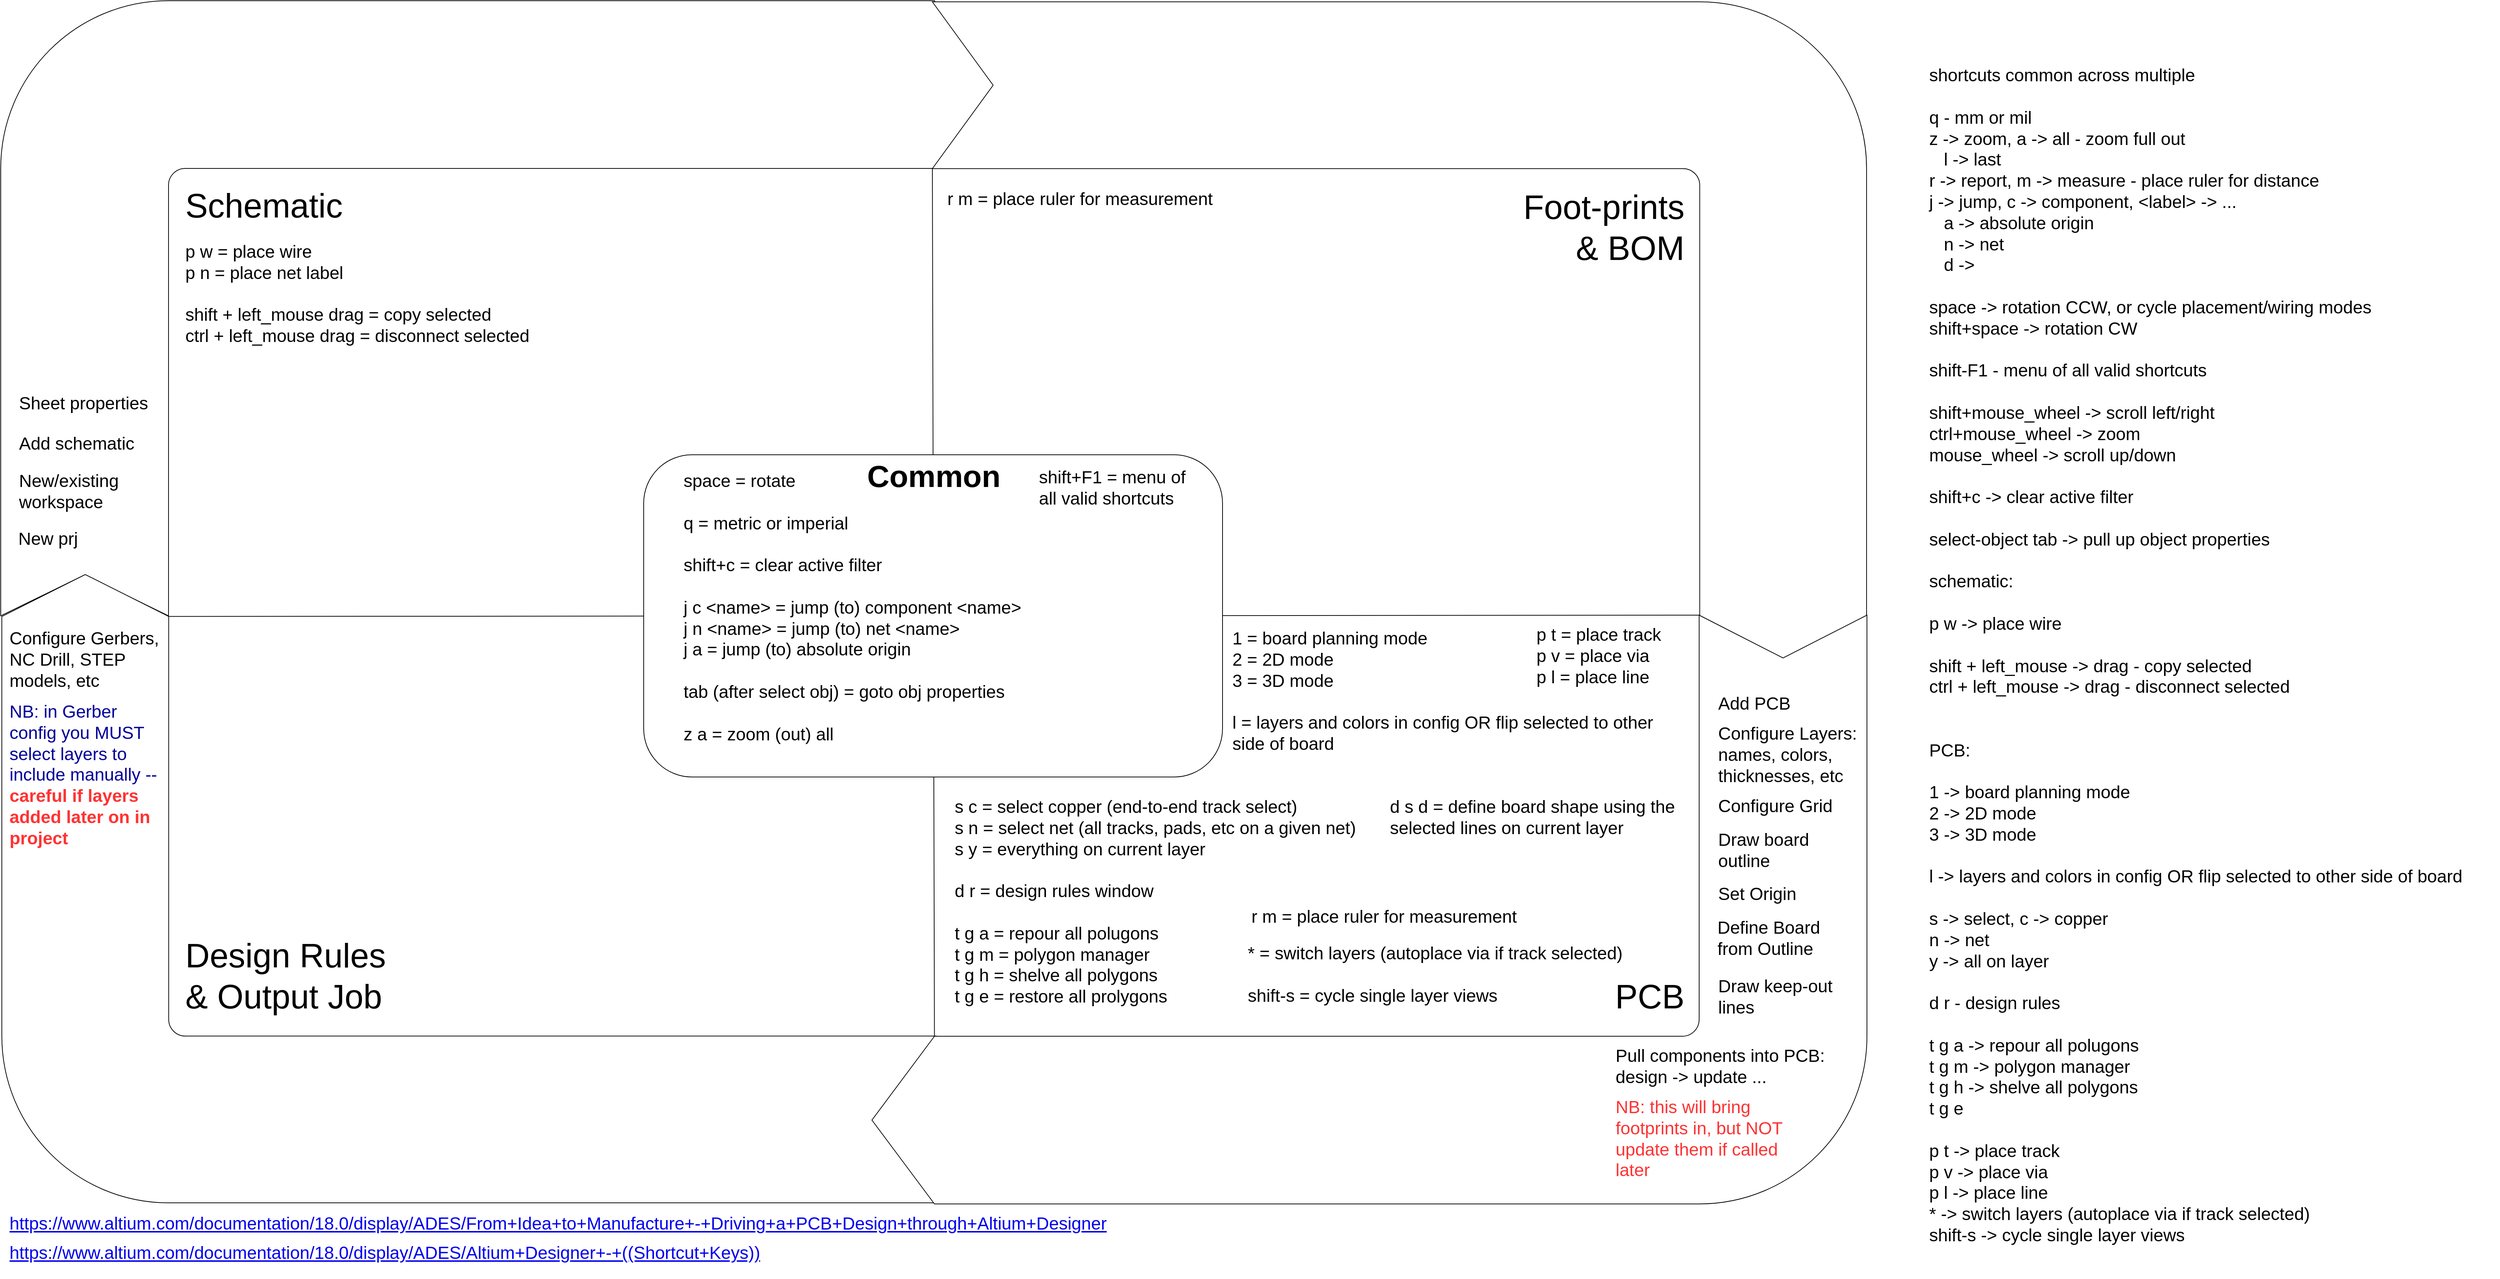 <mxfile version="10.8.0" type="device"><diagram id="IbFvNTrBq-3r_VjKv2cP" name="Page-1"><mxGraphModel dx="3297" dy="2209" grid="1" gridSize="10" guides="1" tooltips="1" connect="1" arrows="1" fold="1" page="1" pageScale="1" pageWidth="850" pageHeight="1100" math="0" shadow="0"><root><mxCell id="0"/><mxCell id="1" parent="0"/><mxCell id="rxN-TocZlWZ5GWgm4hxN-3" value="" style="html=1;shadow=0;dashed=0;align=center;verticalAlign=middle;shape=mxgraph.arrows2.bendArrow;dy=114.5;dx=85.57;notch=56;arrowHead=229;rounded=1;" parent="1" vertex="1"><mxGeometry width="1360" height="840" as="geometry"/></mxCell><mxCell id="rxN-TocZlWZ5GWgm4hxN-5" value="" style="html=1;shadow=0;dashed=0;align=center;verticalAlign=middle;shape=mxgraph.arrows2.bendArrow;dy=113.86;dx=57.29;notch=58;arrowHead=227.71;rounded=1;rotation=-90;" parent="1" vertex="1"><mxGeometry x="210" y="575" width="858" height="1275" as="geometry"/></mxCell><mxCell id="rxN-TocZlWZ5GWgm4hxN-9" value="" style="html=1;shadow=0;dashed=0;align=center;verticalAlign=middle;shape=mxgraph.arrows2.bendArrow;dy=113.86;dx=56.64;notch=82.93;arrowHead=227.71;rounded=1;rotation=90;" parent="1" vertex="1"><mxGeometry x="1459" y="-186" width="900" height="1275" as="geometry"/></mxCell><mxCell id="rxN-TocZlWZ5GWgm4hxN-10" value="" style="html=1;shadow=0;dashed=0;align=center;verticalAlign=middle;shape=mxgraph.arrows2.bendArrow;dy=114.5;dx=85.33;notch=58.48;arrowHead=229;rounded=1;rotation=180;" parent="1" vertex="1"><mxGeometry x="1189" y="839" width="1358" height="804" as="geometry"/></mxCell><mxCell id="rxN-TocZlWZ5GWgm4hxN-11" value="" style="endArrow=none;html=1;exitX=0;exitY=0;exitDx=800.71;exitDy=227.71;exitPerimeter=0;entryX=0;entryY=0;entryDx=229;entryDy=804;entryPerimeter=0;" parent="1" source="rxN-TocZlWZ5GWgm4hxN-5" target="rxN-TocZlWZ5GWgm4hxN-10" edge="1"><mxGeometry width="50" height="50" relative="1" as="geometry"><mxPoint x="230" y="838.5" as="sourcePoint"/><mxPoint x="2320" y="839" as="targetPoint"/></mxGeometry></mxCell><mxCell id="rxN-TocZlWZ5GWgm4hxN-12" value="" style="endArrow=none;html=1;exitX=0;exitY=0;exitDx=227.72;exitDy=1275;exitPerimeter=0;entryX=0;entryY=0;entryDx=1272.67;entryDy=229;entryPerimeter=0;" parent="1" source="rxN-TocZlWZ5GWgm4hxN-9" target="rxN-TocZlWZ5GWgm4hxN-10" edge="1"><mxGeometry width="50" height="50" relative="1" as="geometry"><mxPoint x="-80.0" y="1130" as="sourcePoint"/><mxPoint x="2010" y="1130.5" as="targetPoint"/></mxGeometry></mxCell><mxCell id="rxN-TocZlWZ5GWgm4hxN-13" value="Schematic" style="text;html=1;strokeColor=none;fillColor=none;align=left;verticalAlign=middle;whiteSpace=wrap;rounded=0;fontSize=46;" parent="1" vertex="1"><mxGeometry x="250" y="250" width="250" height="60" as="geometry"/></mxCell><mxCell id="rxN-TocZlWZ5GWgm4hxN-14" value="Foot-prints&lt;br&gt;&amp;amp; BOM&lt;br&gt;" style="text;html=1;strokeColor=none;fillColor=none;align=right;verticalAlign=middle;whiteSpace=wrap;rounded=0;fontSize=46;" parent="1" vertex="1"><mxGeometry x="2050" y="250" width="250" height="120" as="geometry"/></mxCell><mxCell id="rxN-TocZlWZ5GWgm4hxN-15" value="&lt;div style=&quot;text-align: right&quot;&gt;&lt;span&gt;PCB&lt;/span&gt;&lt;/div&gt;" style="text;html=1;strokeColor=none;fillColor=none;align=right;verticalAlign=middle;whiteSpace=wrap;rounded=0;fontSize=46;" parent="1" vertex="1"><mxGeometry x="2171" y="1330" width="129" height="60" as="geometry"/></mxCell><mxCell id="rxN-TocZlWZ5GWgm4hxN-16" value="Design Rules&lt;br&gt;&amp;amp; Output Job&lt;br&gt;" style="text;html=1;strokeColor=none;fillColor=none;align=left;verticalAlign=middle;whiteSpace=wrap;rounded=0;fontSize=46;" parent="1" vertex="1"><mxGeometry x="250" y="1273" width="285" height="117" as="geometry"/></mxCell><mxCell id="rxN-TocZlWZ5GWgm4hxN-17" value="" style="rounded=1;whiteSpace=wrap;html=1;fontSize=46;align=right;" parent="1" vertex="1"><mxGeometry x="877.5" y="620" width="790" height="440" as="geometry"/></mxCell><mxCell id="rxN-TocZlWZ5GWgm4hxN-18" value="Common" style="text;strokeColor=none;fillColor=none;html=1;fontSize=42;fontStyle=1;verticalAlign=middle;align=center;" parent="1" vertex="1"><mxGeometry x="1157.5" y="620" width="230" height="60" as="geometry"/></mxCell><mxCell id="UtBsxA2nhXVSwsuyXzyz-1" value="New prj" style="text;html=1;strokeColor=none;fillColor=none;align=left;verticalAlign=middle;whiteSpace=wrap;rounded=0;fontSize=24;" parent="1" vertex="1"><mxGeometry x="22" y="710" width="160" height="50" as="geometry"/></mxCell><mxCell id="UtBsxA2nhXVSwsuyXzyz-2" value="New/existing workspace" style="text;html=1;strokeColor=none;fillColor=none;align=left;verticalAlign=middle;whiteSpace=wrap;rounded=0;fontSize=24;" parent="1" vertex="1"><mxGeometry x="23" y="630" width="157" height="80" as="geometry"/></mxCell><mxCell id="UtBsxA2nhXVSwsuyXzyz-3" value="Add schematic" style="text;html=1;strokeColor=none;fillColor=none;align=left;verticalAlign=middle;whiteSpace=wrap;rounded=0;fontSize=24;" parent="1" vertex="1"><mxGeometry x="23" y="575" width="167" height="60" as="geometry"/></mxCell><mxCell id="UtBsxA2nhXVSwsuyXzyz-4" value="Sheet properties" style="text;html=1;strokeColor=none;fillColor=none;align=left;verticalAlign=middle;whiteSpace=wrap;rounded=0;fontSize=24;" parent="1" vertex="1"><mxGeometry x="23" y="519.5" width="190" height="60" as="geometry"/></mxCell><mxCell id="UtBsxA2nhXVSwsuyXzyz-5" value="&lt;a href=&quot;https://www.altium.com/documentation/18.0/display/ADES/From+Idea+to+Manufacture+-+Driving+a+PCB+Design+through+Altium+Designer&quot;&gt;https://www.altium.com/documentation/18.0/display/ADES/From+Idea+to+Manufacture+-+Driving+a+PCB+Design+through+Altium+Designer&lt;/a&gt;" style="text;html=1;strokeColor=none;fillColor=none;align=left;verticalAlign=middle;whiteSpace=wrap;rounded=0;fontSize=24;" parent="1" vertex="1"><mxGeometry x="10" y="1660" width="1520" height="20" as="geometry"/></mxCell><mxCell id="UtBsxA2nhXVSwsuyXzyz-6" value="&lt;a href=&quot;https://www.altium.com/documentation/18.0/display/ADES/Altium+Designer+-+((Shortcut+Keys))&quot;&gt;https://www.altium.com/documentation/18.0/display/ADES/Altium+Designer+-+((Shortcut+Keys))&lt;/a&gt;" style="text;html=1;strokeColor=none;fillColor=none;align=left;verticalAlign=middle;whiteSpace=wrap;rounded=0;fontSize=24;" parent="1" vertex="1"><mxGeometry x="10" y="1700" width="1030" height="20" as="geometry"/></mxCell><mxCell id="UtBsxA2nhXVSwsuyXzyz-7" value="Configure Layers: names, colors, thicknesses, etc&lt;br&gt;" style="text;html=1;strokeColor=none;fillColor=none;align=left;verticalAlign=middle;whiteSpace=wrap;rounded=0;fontSize=24;" parent="1" vertex="1"><mxGeometry x="2342" y="1000" width="198" height="60" as="geometry"/></mxCell><mxCell id="UtBsxA2nhXVSwsuyXzyz-8" value="Add PCB" style="text;html=1;strokeColor=none;fillColor=none;align=left;verticalAlign=middle;whiteSpace=wrap;rounded=0;fontSize=24;" parent="1" vertex="1"><mxGeometry x="2342" y="950" width="110" height="20" as="geometry"/></mxCell><mxCell id="UtBsxA2nhXVSwsuyXzyz-9" value="Configure Grid" style="text;html=1;strokeColor=none;fillColor=none;align=left;verticalAlign=middle;whiteSpace=wrap;rounded=0;fontSize=24;" parent="1" vertex="1"><mxGeometry x="2342" y="1090" width="172" height="20" as="geometry"/></mxCell><mxCell id="UtBsxA2nhXVSwsuyXzyz-10" value="Draw board outline" style="text;html=1;strokeColor=none;fillColor=none;align=left;verticalAlign=middle;whiteSpace=wrap;rounded=0;fontSize=24;" parent="1" vertex="1"><mxGeometry x="2342" y="1150" width="151" height="20" as="geometry"/></mxCell><mxCell id="UtBsxA2nhXVSwsuyXzyz-11" value="Set Origin" style="text;html=1;strokeColor=none;fillColor=none;align=left;verticalAlign=middle;whiteSpace=wrap;rounded=0;fontSize=24;" parent="1" vertex="1"><mxGeometry x="2342" y="1210" width="122" height="20" as="geometry"/></mxCell><mxCell id="UtBsxA2nhXVSwsuyXzyz-12" value="&lt;div style=&quot;text-align: left&quot;&gt;&lt;span&gt;Define Board from Outline&lt;/span&gt;&lt;/div&gt;" style="text;html=1;strokeColor=none;fillColor=none;align=center;verticalAlign=middle;whiteSpace=wrap;rounded=0;fontSize=24;" parent="1" vertex="1"><mxGeometry x="2342" y="1270" width="160" height="20" as="geometry"/></mxCell><mxCell id="UtBsxA2nhXVSwsuyXzyz-13" value="Draw keep-out lines" style="text;html=1;strokeColor=none;fillColor=none;align=left;verticalAlign=middle;whiteSpace=wrap;rounded=0;fontSize=24;" parent="1" vertex="1"><mxGeometry x="2342" y="1350" width="170" height="20" as="geometry"/></mxCell><mxCell id="UtBsxA2nhXVSwsuyXzyz-14" value="Pull components into PCB: design -&amp;gt; update ..." style="text;html=1;strokeColor=none;fillColor=none;align=left;verticalAlign=middle;whiteSpace=wrap;rounded=0;fontSize=24;" parent="1" vertex="1"><mxGeometry x="2202" y="1420" width="300" height="70" as="geometry"/></mxCell><mxCell id="UtBsxA2nhXVSwsuyXzyz-15" value="&lt;div&gt;shortcuts common across multiple&lt;/div&gt;&lt;div&gt;&lt;br&gt;&lt;/div&gt;&lt;div&gt;q - mm or mil&lt;/div&gt;&lt;div&gt;z -&amp;gt; zoom, a -&amp;gt; all - zoom full out&lt;/div&gt;&lt;div&gt;&amp;nbsp; &amp;nbsp;l -&amp;gt; last&lt;/div&gt;&lt;div&gt;r -&amp;gt; report, m -&amp;gt; measure - place ruler for distance&lt;/div&gt;&lt;div&gt;j -&amp;gt; jump, c -&amp;gt; component, &amp;lt;label&amp;gt; -&amp;gt; ...&lt;/div&gt;&lt;div&gt;&amp;nbsp; &amp;nbsp;a -&amp;gt; absolute origin&lt;/div&gt;&lt;div&gt;&amp;nbsp; &amp;nbsp;n -&amp;gt; net&lt;/div&gt;&lt;div&gt;&amp;nbsp; &amp;nbsp;d -&amp;gt;&lt;/div&gt;&lt;div&gt;&lt;br&gt;&lt;/div&gt;&lt;div&gt;space -&amp;gt; rotation CCW, or cycle placement/wiring modes&lt;/div&gt;&lt;div&gt;shift+space -&amp;gt; rotation CW&lt;/div&gt;&lt;div&gt;&lt;br&gt;&lt;/div&gt;&lt;div&gt;shift-F1 - menu of all valid shortcuts&lt;/div&gt;&lt;div&gt;&lt;br&gt;&lt;/div&gt;&lt;div&gt;shift+mouse_wheel -&amp;gt; scroll left/right&lt;/div&gt;&lt;div&gt;ctrl+mouse_wheel -&amp;gt; zoom&lt;/div&gt;&lt;div&gt;mouse_wheel -&amp;gt; scroll up/down&lt;/div&gt;&lt;div&gt;&lt;br&gt;&lt;/div&gt;&lt;div&gt;shift+c -&amp;gt; clear active filter&lt;/div&gt;&lt;div&gt;&lt;br&gt;&lt;/div&gt;&lt;div&gt;select-object tab -&amp;gt; pull up object properties&lt;/div&gt;&lt;div&gt;&lt;br&gt;&lt;/div&gt;&lt;div&gt;schematic:&lt;/div&gt;&lt;div&gt;&lt;br&gt;&lt;/div&gt;&lt;div&gt;p w -&amp;gt; place wire&lt;/div&gt;&lt;div&gt;&lt;br&gt;&lt;/div&gt;&lt;div&gt;shift + left_mouse -&amp;gt; drag - copy selected&lt;/div&gt;&lt;div&gt;ctrl + left_mouse -&amp;gt; drag - disconnect selected&lt;/div&gt;&lt;div&gt;&lt;br&gt;&lt;/div&gt;&lt;div&gt;&lt;br&gt;&lt;/div&gt;&lt;div&gt;PCB:&lt;/div&gt;&lt;div&gt;&lt;br&gt;&lt;/div&gt;&lt;div&gt;1 -&amp;gt; board planning mode&lt;/div&gt;&lt;div&gt;2 -&amp;gt; 2D mode&lt;/div&gt;&lt;div&gt;3 -&amp;gt; 3D mode&lt;/div&gt;&lt;div&gt;&lt;br&gt;&lt;/div&gt;&lt;div&gt;l -&amp;gt; layers and colors in config OR flip selected to other side of board&lt;/div&gt;&lt;div&gt;&lt;br&gt;&lt;/div&gt;&lt;div&gt;s -&amp;gt; select, c -&amp;gt; copper&lt;/div&gt;&lt;div&gt; n -&amp;gt; net&lt;/div&gt;&lt;div&gt; y -&amp;gt; all on layer&lt;/div&gt;&lt;div&gt;&lt;br&gt;&lt;/div&gt;&lt;div&gt;d r - design rules&lt;/div&gt;&lt;div&gt;&lt;br&gt;&lt;/div&gt;&lt;div&gt;t g a -&amp;gt; repour all polugons&lt;/div&gt;&lt;div&gt;t g m -&amp;gt; polygon manager&lt;/div&gt;&lt;div&gt;t g h -&amp;gt; shelve all polygons&lt;/div&gt;&lt;div&gt;t g e&lt;/div&gt;&lt;div&gt;&lt;br&gt;&lt;/div&gt;&lt;div&gt;p t -&amp;gt; place track&lt;/div&gt;&lt;div&gt;p v -&amp;gt; place via&lt;/div&gt;&lt;div&gt;p l -&amp;gt; place line&lt;/div&gt;&lt;div&gt;* -&amp;gt; switch layers (autoplace via if track selected)&lt;/div&gt;&lt;div&gt;shift-s -&amp;gt; cycle single layer views&lt;/div&gt;" style="text;html=1;strokeColor=none;fillColor=none;align=left;verticalAlign=middle;whiteSpace=wrap;rounded=0;fontSize=24;" parent="1" vertex="1"><mxGeometry x="2630" y="44.286" width="780" height="1700" as="geometry"/></mxCell><mxCell id="FiC44qlJViR9hRix2ggy-3" value="space = rotate&lt;br&gt;&lt;br&gt;q = metric or imperial&lt;br&gt;&lt;br&gt;shift+c = clear active filter&lt;br&gt;&lt;br&gt;j c &amp;lt;name&amp;gt; = jump (to) component &amp;lt;name&amp;gt;&lt;br&gt;j n &amp;lt;name&amp;gt; = jump (to) net &amp;lt;name&amp;gt;&lt;br&gt;j a = jump (to) absolute origin&lt;br&gt;&lt;br&gt;tab (after select obj) = goto obj properties&lt;br&gt;&lt;br&gt;z a = zoom (out) all&amp;nbsp;&lt;br&gt;&lt;br&gt;" style="text;html=1;strokeColor=none;fillColor=none;align=left;verticalAlign=top;whiteSpace=wrap;rounded=0;fontSize=24;" vertex="1" parent="1"><mxGeometry x="930" y="635" width="490" height="405" as="geometry"/></mxCell><mxCell id="FiC44qlJViR9hRix2ggy-4" value="Configure Gerbers, NC Drill, STEP models, etc" style="text;html=1;strokeColor=none;fillColor=none;align=left;verticalAlign=top;whiteSpace=wrap;rounded=0;fontSize=24;" vertex="1" parent="1"><mxGeometry x="10" y="850" width="220" height="110" as="geometry"/></mxCell><mxCell id="FiC44qlJViR9hRix2ggy-5" value="&lt;font color=&quot;#000099&quot;&gt;NB: in Gerber config you MUST select layers to include manually -- &lt;/font&gt;&lt;font color=&quot;#ff3333&quot;&gt;&lt;b&gt;careful if layers added later on in project&lt;/b&gt;&lt;/font&gt;" style="text;html=1;strokeColor=none;fillColor=none;align=left;verticalAlign=top;whiteSpace=wrap;rounded=0;fontSize=24;" vertex="1" parent="1"><mxGeometry x="10" y="950" width="210" height="210" as="geometry"/></mxCell><mxCell id="FiC44qlJViR9hRix2ggy-6" value="NB: this will bring footprints in, but NOT update them if called later" style="text;html=1;strokeColor=none;fillColor=none;align=left;verticalAlign=top;whiteSpace=wrap;rounded=0;fontSize=24;fontColor=#FF3333;" vertex="1" parent="1"><mxGeometry x="2202" y="1490" width="268" height="130" as="geometry"/></mxCell><mxCell id="FiC44qlJViR9hRix2ggy-7" value="&lt;div&gt;1 = board planning mode&lt;/div&gt;&lt;div&gt;2&amp;nbsp;= 2D mode&lt;/div&gt;&lt;div&gt;3 = 3D mode&lt;/div&gt;&lt;div&gt;&lt;br&gt;&lt;/div&gt;&lt;div&gt;l = layers and colors in config OR flip selected to other side of board&lt;/div&gt;" style="text;html=1;strokeColor=none;fillColor=none;align=left;verticalAlign=top;whiteSpace=wrap;rounded=0;fontSize=24;fontColor=#000000;" vertex="1" parent="1"><mxGeometry x="1679" y="850" width="621" height="180" as="geometry"/></mxCell><mxCell id="FiC44qlJViR9hRix2ggy-9" value="&lt;div&gt;s c = select copper (end-to-end track select)&lt;/div&gt;&lt;div&gt;s n = select net (all tracks, pads, etc on a given net)&lt;/div&gt;&lt;div&gt;s y = everything on current layer&lt;/div&gt;&lt;div&gt;&lt;br&gt;&lt;/div&gt;&lt;div&gt;d r = design rules window&lt;/div&gt;&lt;div&gt;&lt;br&gt;&lt;/div&gt;&lt;div&gt;t g a = repour all polugons&lt;/div&gt;&lt;div&gt;t g m = polygon manager&lt;/div&gt;&lt;div&gt;t g h = shelve all polygons&lt;/div&gt;&lt;div&gt;t g e = restore all prolygons&lt;/div&gt;" style="text;html=1;strokeColor=none;fillColor=none;align=left;verticalAlign=top;whiteSpace=wrap;rounded=0;fontSize=24;fontColor=#000000;" vertex="1" parent="1"><mxGeometry x="1300" y="1080" width="570" height="290" as="geometry"/></mxCell><mxCell id="FiC44qlJViR9hRix2ggy-10" value="&lt;div&gt;&lt;span&gt;* = switch layers (autoplace via if track selected)&lt;/span&gt;&lt;br&gt;&lt;/div&gt;&lt;div&gt;&lt;br&gt;&lt;/div&gt;&lt;div&gt;shift-s = cycle single layer views&lt;/div&gt;" style="text;html=1;strokeColor=none;fillColor=none;align=left;verticalAlign=top;whiteSpace=wrap;rounded=0;fontSize=24;fontColor=#000000;" vertex="1" parent="1"><mxGeometry x="1700" y="1280" width="590" height="90" as="geometry"/></mxCell><mxCell id="FiC44qlJViR9hRix2ggy-11" value="shift+F1 = menu of all valid shortcuts" style="text;html=1;strokeColor=none;fillColor=none;align=left;verticalAlign=top;whiteSpace=wrap;rounded=0;fontSize=24;fontColor=#000000;" vertex="1" parent="1"><mxGeometry x="1414.5" y="630" width="231" height="70" as="geometry"/></mxCell><mxCell id="FiC44qlJViR9hRix2ggy-12" value="&lt;div&gt;p t = place track&lt;/div&gt;&lt;div&gt;p v = place via&lt;/div&gt;&lt;div&gt;p l = place line&lt;/div&gt;" style="text;html=1;strokeColor=none;fillColor=none;align=left;verticalAlign=middle;whiteSpace=wrap;rounded=0;fontSize=24;fontColor=#000000;" vertex="1" parent="1"><mxGeometry x="2094" y="850" width="180" height="90" as="geometry"/></mxCell><mxCell id="FiC44qlJViR9hRix2ggy-13" value="d s d = define board shape using the selected lines on current layer" style="text;html=1;strokeColor=none;fillColor=none;align=left;verticalAlign=top;whiteSpace=wrap;rounded=0;fontSize=24;fontColor=#000000;" vertex="1" parent="1"><mxGeometry x="1894" y="1080" width="442" height="80" as="geometry"/></mxCell><mxCell id="FiC44qlJViR9hRix2ggy-14" value="r m = place ruler for measurement" style="text;html=1;strokeColor=none;fillColor=none;align=left;verticalAlign=top;whiteSpace=wrap;rounded=0;fontSize=24;fontColor=#000000;" vertex="1" parent="1"><mxGeometry x="1290" y="250" width="580" height="40" as="geometry"/></mxCell><mxCell id="FiC44qlJViR9hRix2ggy-15" value="r m = place ruler for measurement" style="text;html=1;strokeColor=none;fillColor=none;align=left;verticalAlign=top;whiteSpace=wrap;rounded=0;fontSize=24;fontColor=#000000;" vertex="1" parent="1"><mxGeometry x="1705" y="1230" width="580" height="40" as="geometry"/></mxCell><mxCell id="FiC44qlJViR9hRix2ggy-16" value="&lt;div&gt;p w = place wire&lt;/div&gt;&lt;div&gt;p n = place net label&lt;/div&gt;&lt;div&gt;&lt;br&gt;&lt;/div&gt;&lt;div&gt;shift + left_mouse drag = copy selected&lt;/div&gt;&lt;div&gt;ctrl + left_mouse drag = disconnect selected&lt;/div&gt;" style="text;html=1;strokeColor=none;fillColor=none;align=left;verticalAlign=top;whiteSpace=wrap;rounded=0;fontSize=24;fontColor=#000000;" vertex="1" parent="1"><mxGeometry x="250" y="321.5" width="491" height="130" as="geometry"/></mxCell></root></mxGraphModel></diagram></mxfile>
